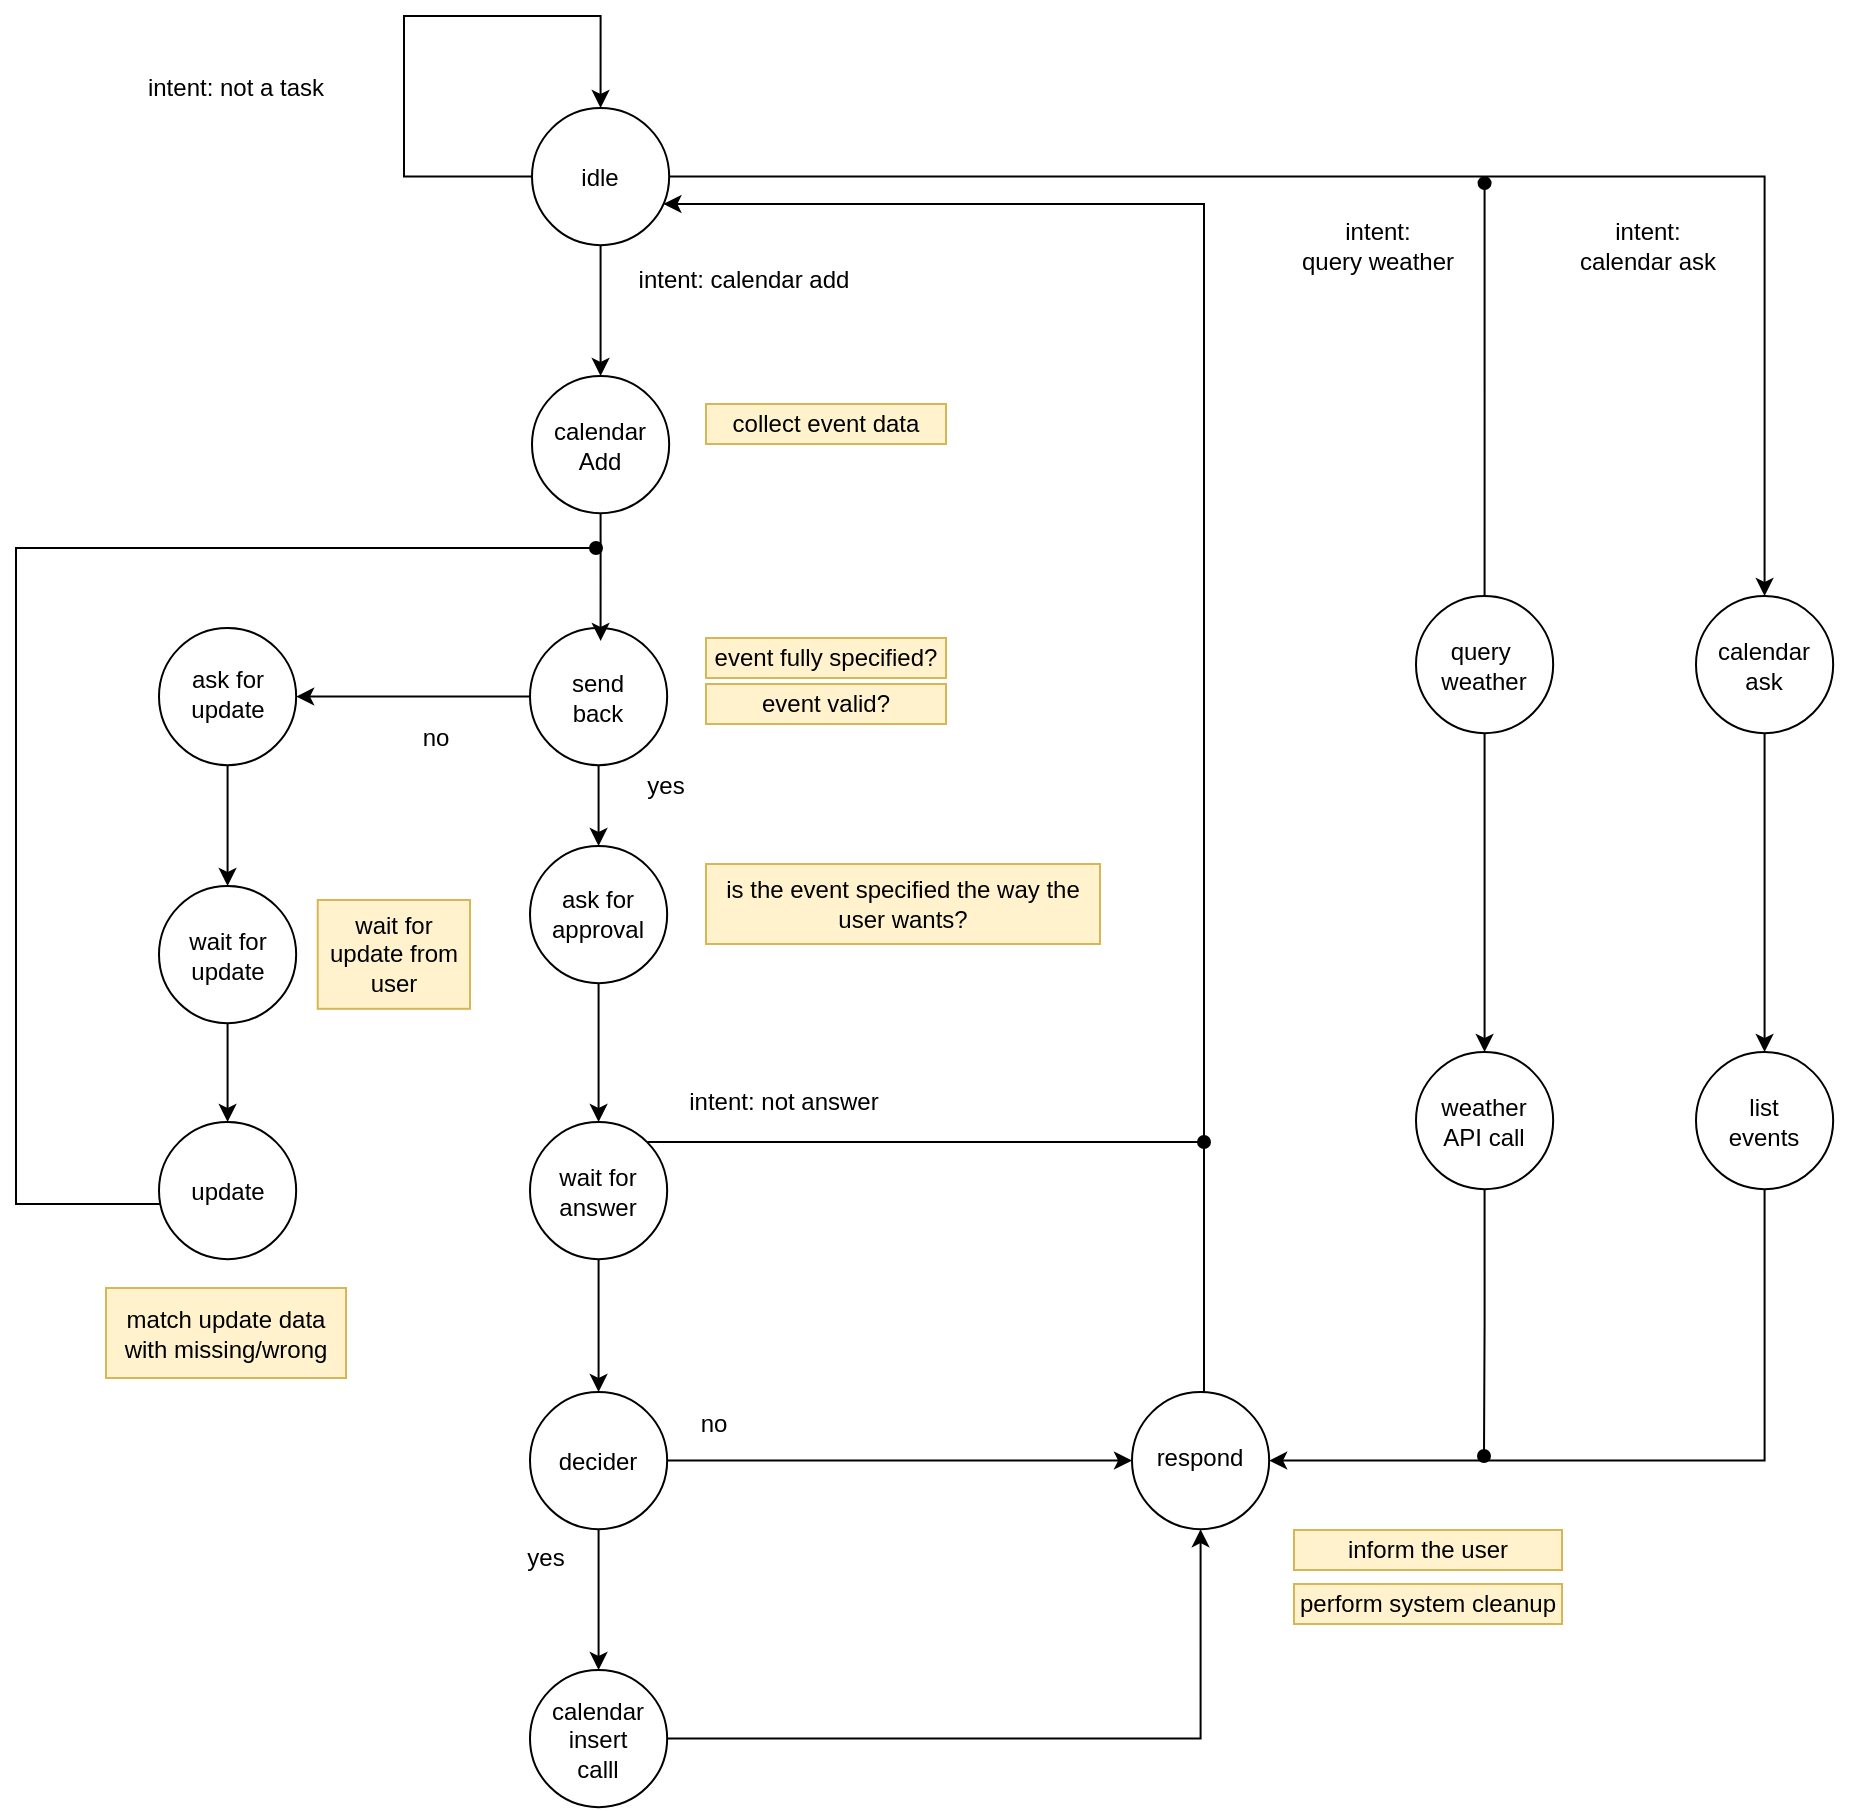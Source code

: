 <mxfile version="13.3.5" type="device"><diagram id="zEZ58AAyhAQ1bCfQQvx7" name="Page-1"><mxGraphModel dx="1399" dy="770" grid="0" gridSize="10" guides="1" tooltips="1" connect="1" arrows="1" fold="1" page="0" pageScale="1" pageWidth="1100" pageHeight="850" background="none" math="0" shadow="0"><root><mxCell id="0"/><mxCell id="1" parent="0"/><mxCell id="7oiK_yVsEpPryBW_GjJS-6" value="" style="group" parent="1" vertex="1" connectable="0"><mxGeometry x="288" y="65" width="77" height="69" as="geometry"/></mxCell><mxCell id="7oiK_yVsEpPryBW_GjJS-1" value="" style="ellipse;whiteSpace=wrap;html=1;aspect=fixed;labelBackgroundColor=none;fillColor=#FFFFFF;" parent="7oiK_yVsEpPryBW_GjJS-6" vertex="1"><mxGeometry width="68.578" height="68.578" as="geometry"/></mxCell><mxCell id="7oiK_yVsEpPryBW_GjJS-2" value="idle" style="text;html=1;strokeColor=none;fillColor=none;align=center;verticalAlign=middle;whiteSpace=wrap;rounded=0;" parent="7oiK_yVsEpPryBW_GjJS-6" vertex="1"><mxGeometry x="12.29" y="24.643" width="44" height="19.714" as="geometry"/></mxCell><mxCell id="7oiK_yVsEpPryBW_GjJS-28" style="edgeStyle=orthogonalEdgeStyle;rounded=0;orthogonalLoop=1;jettySize=auto;html=1;entryX=0.5;entryY=0;entryDx=0;entryDy=0;exitX=0;exitY=0.5;exitDx=0;exitDy=0;" parent="7oiK_yVsEpPryBW_GjJS-6" source="7oiK_yVsEpPryBW_GjJS-1" target="7oiK_yVsEpPryBW_GjJS-1" edge="1"><mxGeometry relative="1" as="geometry"><mxPoint x="12" y="-46" as="targetPoint"/><mxPoint x="-82" y="121" as="sourcePoint"/><Array as="points"><mxPoint x="-64" y="34"/><mxPoint x="-64" y="-46"/><mxPoint x="34" y="-46"/></Array></mxGeometry></mxCell><mxCell id="7oiK_yVsEpPryBW_GjJS-8" value="" style="group" parent="1" vertex="1" connectable="0"><mxGeometry x="288" y="199" width="77" height="69" as="geometry"/></mxCell><mxCell id="7oiK_yVsEpPryBW_GjJS-9" value="" style="ellipse;whiteSpace=wrap;html=1;aspect=fixed;labelBackgroundColor=none;fillColor=#FFFFFF;" parent="7oiK_yVsEpPryBW_GjJS-8" vertex="1"><mxGeometry width="68.578" height="68.578" as="geometry"/></mxCell><mxCell id="7oiK_yVsEpPryBW_GjJS-10" value="calendar&lt;br&gt;Add" style="text;html=1;strokeColor=none;fillColor=none;align=center;verticalAlign=middle;whiteSpace=wrap;rounded=0;" parent="7oiK_yVsEpPryBW_GjJS-8" vertex="1"><mxGeometry x="12.29" y="24.643" width="44" height="19.714" as="geometry"/></mxCell><mxCell id="7oiK_yVsEpPryBW_GjJS-11" style="edgeStyle=orthogonalEdgeStyle;rounded=0;orthogonalLoop=1;jettySize=auto;html=1;exitX=0.5;exitY=1;exitDx=0;exitDy=0;entryX=0.5;entryY=0;entryDx=0;entryDy=0;" parent="1" source="7oiK_yVsEpPryBW_GjJS-1" target="7oiK_yVsEpPryBW_GjJS-9" edge="1"><mxGeometry relative="1" as="geometry"/></mxCell><mxCell id="7oiK_yVsEpPryBW_GjJS-19" value="" style="group" parent="1" vertex="1" connectable="0"><mxGeometry x="287" y="325" width="77" height="69" as="geometry"/></mxCell><mxCell id="7oiK_yVsEpPryBW_GjJS-20" value="" style="ellipse;whiteSpace=wrap;html=1;aspect=fixed;labelBackgroundColor=none;fillColor=#FFFFFF;" parent="7oiK_yVsEpPryBW_GjJS-19" vertex="1"><mxGeometry width="68.578" height="68.578" as="geometry"/></mxCell><mxCell id="7oiK_yVsEpPryBW_GjJS-21" value="send&lt;br&gt;back" style="text;html=1;strokeColor=none;fillColor=none;align=center;verticalAlign=middle;whiteSpace=wrap;rounded=0;" parent="7oiK_yVsEpPryBW_GjJS-19" vertex="1"><mxGeometry x="12.29" y="24.643" width="44" height="19.714" as="geometry"/></mxCell><mxCell id="7oiK_yVsEpPryBW_GjJS-22" style="edgeStyle=orthogonalEdgeStyle;rounded=0;orthogonalLoop=1;jettySize=auto;html=1;" parent="1" source="7oiK_yVsEpPryBW_GjJS-9" edge="1"><mxGeometry relative="1" as="geometry"><mxPoint x="322.289" y="331.447" as="targetPoint"/></mxGeometry></mxCell><mxCell id="7oiK_yVsEpPryBW_GjJS-23" value="" style="group" parent="1" vertex="1" connectable="0"><mxGeometry x="287" y="572" width="77" height="69" as="geometry"/></mxCell><mxCell id="7oiK_yVsEpPryBW_GjJS-24" value="" style="ellipse;whiteSpace=wrap;html=1;aspect=fixed;labelBackgroundColor=none;fillColor=#FFFFFF;" parent="7oiK_yVsEpPryBW_GjJS-23" vertex="1"><mxGeometry width="68.578" height="68.578" as="geometry"/></mxCell><mxCell id="7oiK_yVsEpPryBW_GjJS-25" value="wait for&lt;br&gt;answer" style="text;html=1;strokeColor=none;fillColor=none;align=center;verticalAlign=middle;whiteSpace=wrap;rounded=0;" parent="7oiK_yVsEpPryBW_GjJS-23" vertex="1"><mxGeometry x="12.29" y="24.643" width="44" height="19.714" as="geometry"/></mxCell><mxCell id="7oiK_yVsEpPryBW_GjJS-27" value="intent: calendar add" style="text;html=1;strokeColor=none;fillColor=none;align=center;verticalAlign=middle;whiteSpace=wrap;rounded=0;labelBackgroundColor=none;" parent="1" vertex="1"><mxGeometry x="339" y="141" width="110" height="20" as="geometry"/></mxCell><mxCell id="7oiK_yVsEpPryBW_GjJS-29" value="intent: not a task" style="text;html=1;strokeColor=none;fillColor=none;align=center;verticalAlign=middle;whiteSpace=wrap;rounded=0;labelBackgroundColor=none;" parent="1" vertex="1"><mxGeometry x="85" y="45" width="110" height="20" as="geometry"/></mxCell><mxCell id="7oiK_yVsEpPryBW_GjJS-34" value="event fully specified?" style="text;html=1;strokeColor=#d6b656;fillColor=#fff2cc;align=center;verticalAlign=middle;whiteSpace=wrap;rounded=0;labelBackgroundColor=none;" parent="1" vertex="1"><mxGeometry x="375" y="330" width="120" height="20" as="geometry"/></mxCell><mxCell id="7oiK_yVsEpPryBW_GjJS-35" value="yes" style="text;html=1;strokeColor=none;fillColor=none;align=center;verticalAlign=middle;whiteSpace=wrap;rounded=0;labelBackgroundColor=none;" parent="1" vertex="1"><mxGeometry x="335" y="394" width="40" height="20" as="geometry"/></mxCell><mxCell id="7oiK_yVsEpPryBW_GjJS-36" value="" style="group" parent="1" vertex="1" connectable="0"><mxGeometry x="287" y="846" width="77" height="69" as="geometry"/></mxCell><mxCell id="7oiK_yVsEpPryBW_GjJS-37" value="" style="ellipse;whiteSpace=wrap;html=1;aspect=fixed;labelBackgroundColor=none;fillColor=#FFFFFF;" parent="7oiK_yVsEpPryBW_GjJS-36" vertex="1"><mxGeometry width="68.578" height="68.578" as="geometry"/></mxCell><mxCell id="7oiK_yVsEpPryBW_GjJS-38" value="calendar&lt;br&gt;insert calll" style="text;html=1;strokeColor=none;fillColor=none;align=center;verticalAlign=middle;whiteSpace=wrap;rounded=0;" parent="7oiK_yVsEpPryBW_GjJS-36" vertex="1"><mxGeometry x="12.29" y="24.643" width="44" height="19.714" as="geometry"/></mxCell><mxCell id="7oiK_yVsEpPryBW_GjJS-44" value="" style="group" parent="1" vertex="1" connectable="0"><mxGeometry x="183" y="507" width="114" height="78" as="geometry"/></mxCell><mxCell id="7oiK_yVsEpPryBW_GjJS-43" value="" style="group" parent="7oiK_yVsEpPryBW_GjJS-44" vertex="1" connectable="0"><mxGeometry width="60.538" height="66.444" as="geometry"/></mxCell><mxCell id="7oiK_yVsEpPryBW_GjJS-63" value="wait for&lt;br&gt;update from user" style="text;html=1;strokeColor=#d6b656;fillColor=#fff2cc;align=center;verticalAlign=middle;whiteSpace=wrap;rounded=0;labelBackgroundColor=none;" parent="7oiK_yVsEpPryBW_GjJS-44" vertex="1"><mxGeometry x="-2.14" y="-46" width="76.14" height="54.41" as="geometry"/></mxCell><mxCell id="7oiK_yVsEpPryBW_GjJS-45" value="" style="group" parent="1" vertex="1" connectable="0"><mxGeometry x="101.5" y="454" width="77" height="69" as="geometry"/></mxCell><mxCell id="7oiK_yVsEpPryBW_GjJS-46" value="" style="ellipse;whiteSpace=wrap;html=1;aspect=fixed;labelBackgroundColor=none;fillColor=#FFFFFF;" parent="7oiK_yVsEpPryBW_GjJS-45" vertex="1"><mxGeometry width="68.578" height="68.578" as="geometry"/></mxCell><mxCell id="7oiK_yVsEpPryBW_GjJS-47" value="wait for&lt;br&gt;update" style="text;html=1;strokeColor=none;fillColor=none;align=center;verticalAlign=middle;whiteSpace=wrap;rounded=0;" parent="7oiK_yVsEpPryBW_GjJS-45" vertex="1"><mxGeometry x="12.29" y="24.643" width="44" height="19.714" as="geometry"/></mxCell><mxCell id="7oiK_yVsEpPryBW_GjJS-51" value="no" style="text;html=1;strokeColor=none;fillColor=none;align=center;verticalAlign=middle;whiteSpace=wrap;rounded=0;labelBackgroundColor=none;" parent="1" vertex="1"><mxGeometry x="220" y="369.5" width="40" height="20" as="geometry"/></mxCell><mxCell id="7oiK_yVsEpPryBW_GjJS-52" value="" style="group" parent="1" vertex="1" connectable="0"><mxGeometry x="101.5" y="572" width="77" height="69" as="geometry"/></mxCell><mxCell id="7oiK_yVsEpPryBW_GjJS-53" value="" style="ellipse;whiteSpace=wrap;html=1;aspect=fixed;labelBackgroundColor=none;fillColor=#FFFFFF;" parent="7oiK_yVsEpPryBW_GjJS-52" vertex="1"><mxGeometry width="68.578" height="68.578" as="geometry"/></mxCell><mxCell id="7oiK_yVsEpPryBW_GjJS-54" value="update" style="text;html=1;strokeColor=none;fillColor=none;align=center;verticalAlign=middle;whiteSpace=wrap;rounded=0;" parent="7oiK_yVsEpPryBW_GjJS-52" vertex="1"><mxGeometry x="12.29" y="24.643" width="44" height="19.714" as="geometry"/></mxCell><mxCell id="7oiK_yVsEpPryBW_GjJS-55" style="edgeStyle=orthogonalEdgeStyle;rounded=0;orthogonalLoop=1;jettySize=auto;html=1;exitX=0.5;exitY=1;exitDx=0;exitDy=0;" parent="1" source="7oiK_yVsEpPryBW_GjJS-46" target="7oiK_yVsEpPryBW_GjJS-53" edge="1"><mxGeometry relative="1" as="geometry"/></mxCell><mxCell id="7oiK_yVsEpPryBW_GjJS-56" style="edgeStyle=orthogonalEdgeStyle;rounded=0;orthogonalLoop=1;jettySize=auto;html=1;endArrow=oval;endFill=1;" parent="1" source="7oiK_yVsEpPryBW_GjJS-53" edge="1"><mxGeometry relative="1" as="geometry"><mxPoint x="320" y="285" as="targetPoint"/><Array as="points"><mxPoint x="30" y="613"/><mxPoint x="30" y="285"/></Array></mxGeometry></mxCell><mxCell id="7oiK_yVsEpPryBW_GjJS-57" value="" style="group" parent="1" vertex="1" connectable="0"><mxGeometry x="287" y="707" width="77" height="69" as="geometry"/></mxCell><mxCell id="7oiK_yVsEpPryBW_GjJS-58" value="" style="ellipse;whiteSpace=wrap;html=1;aspect=fixed;labelBackgroundColor=none;fillColor=#FFFFFF;" parent="7oiK_yVsEpPryBW_GjJS-57" vertex="1"><mxGeometry width="68.578" height="68.578" as="geometry"/></mxCell><mxCell id="7oiK_yVsEpPryBW_GjJS-59" value="decider" style="text;html=1;strokeColor=none;fillColor=none;align=center;verticalAlign=middle;whiteSpace=wrap;rounded=0;" parent="7oiK_yVsEpPryBW_GjJS-57" vertex="1"><mxGeometry x="12.29" y="24.643" width="44" height="19.714" as="geometry"/></mxCell><mxCell id="7oiK_yVsEpPryBW_GjJS-61" value="is the event specified the way the user wants?" style="text;html=1;strokeColor=#d6b656;fillColor=#fff2cc;align=center;verticalAlign=middle;whiteSpace=wrap;rounded=0;labelBackgroundColor=none;" parent="1" vertex="1"><mxGeometry x="375" y="443" width="197" height="40" as="geometry"/></mxCell><mxCell id="7oiK_yVsEpPryBW_GjJS-66" value="" style="group" parent="1" vertex="1" connectable="0"><mxGeometry x="588" y="707" width="77" height="69" as="geometry"/></mxCell><mxCell id="7oiK_yVsEpPryBW_GjJS-80" style="edgeStyle=orthogonalEdgeStyle;rounded=0;orthogonalLoop=1;jettySize=auto;html=1;exitX=1;exitY=1;exitDx=0;exitDy=0;entryX=1;entryY=1;entryDx=0;entryDy=0;endArrow=oval;endFill=1;" parent="7oiK_yVsEpPryBW_GjJS-66" source="7oiK_yVsEpPryBW_GjJS-67" target="7oiK_yVsEpPryBW_GjJS-68" edge="1"><mxGeometry relative="1" as="geometry"/></mxCell><mxCell id="7oiK_yVsEpPryBW_GjJS-67" value="" style="ellipse;whiteSpace=wrap;html=1;aspect=fixed;labelBackgroundColor=none;fillColor=#FFFFFF;" parent="7oiK_yVsEpPryBW_GjJS-66" vertex="1"><mxGeometry width="68.578" height="68.578" as="geometry"/></mxCell><mxCell id="7oiK_yVsEpPryBW_GjJS-68" value="respond" style="text;html=1;strokeColor=none;fillColor=none;align=center;verticalAlign=middle;whiteSpace=wrap;rounded=0;" parent="7oiK_yVsEpPryBW_GjJS-66" vertex="1"><mxGeometry x="12.29" y="24.64" width="43.71" height="16.36" as="geometry"/></mxCell><mxCell id="7oiK_yVsEpPryBW_GjJS-69" style="edgeStyle=orthogonalEdgeStyle;rounded=0;orthogonalLoop=1;jettySize=auto;html=1;exitX=0.5;exitY=0;exitDx=0;exitDy=0;" parent="1" source="7oiK_yVsEpPryBW_GjJS-67" target="7oiK_yVsEpPryBW_GjJS-1" edge="1"><mxGeometry relative="1" as="geometry"><mxPoint x="624.289" y="90" as="targetPoint"/><Array as="points"><mxPoint x="624" y="707"/><mxPoint x="624" y="113"/></Array></mxGeometry></mxCell><mxCell id="7oiK_yVsEpPryBW_GjJS-70" style="edgeStyle=orthogonalEdgeStyle;rounded=0;orthogonalLoop=1;jettySize=auto;html=1;entryX=0;entryY=0.5;entryDx=0;entryDy=0;" parent="1" source="7oiK_yVsEpPryBW_GjJS-58" target="7oiK_yVsEpPryBW_GjJS-67" edge="1"><mxGeometry relative="1" as="geometry"/></mxCell><mxCell id="7oiK_yVsEpPryBW_GjJS-72" style="edgeStyle=orthogonalEdgeStyle;rounded=0;orthogonalLoop=1;jettySize=auto;html=1;entryX=0.5;entryY=1;entryDx=0;entryDy=0;" parent="1" source="7oiK_yVsEpPryBW_GjJS-37" target="7oiK_yVsEpPryBW_GjJS-67" edge="1"><mxGeometry relative="1" as="geometry"/></mxCell><mxCell id="7oiK_yVsEpPryBW_GjJS-73" value="no" style="text;html=1;strokeColor=none;fillColor=none;align=center;verticalAlign=middle;whiteSpace=wrap;rounded=0;labelBackgroundColor=none;" parent="1" vertex="1"><mxGeometry x="359" y="713" width="40" height="20" as="geometry"/></mxCell><mxCell id="7oiK_yVsEpPryBW_GjJS-74" value="yes" style="text;html=1;strokeColor=none;fillColor=none;align=center;verticalAlign=middle;whiteSpace=wrap;rounded=0;labelBackgroundColor=none;" parent="1" vertex="1"><mxGeometry x="275" y="780" width="40" height="20" as="geometry"/></mxCell><mxCell id="7oiK_yVsEpPryBW_GjJS-75" style="edgeStyle=orthogonalEdgeStyle;rounded=0;orthogonalLoop=1;jettySize=auto;html=1;exitX=1;exitY=0;exitDx=0;exitDy=0;endArrow=oval;endFill=1;" parent="1" source="7oiK_yVsEpPryBW_GjJS-24" edge="1"><mxGeometry relative="1" as="geometry"><mxPoint x="624" y="582" as="targetPoint"/></mxGeometry></mxCell><mxCell id="7oiK_yVsEpPryBW_GjJS-76" value="intent: not answer" style="text;html=1;strokeColor=none;fillColor=none;align=center;verticalAlign=middle;whiteSpace=wrap;rounded=0;labelBackgroundColor=none;" parent="1" vertex="1"><mxGeometry x="359" y="552" width="110" height="20" as="geometry"/></mxCell><mxCell id="7oiK_yVsEpPryBW_GjJS-81" value="event valid?" style="text;html=1;strokeColor=#d6b656;fillColor=#fff2cc;align=center;verticalAlign=middle;whiteSpace=wrap;rounded=0;labelBackgroundColor=none;" parent="1" vertex="1"><mxGeometry x="375" y="353" width="120" height="20" as="geometry"/></mxCell><mxCell id="7oiK_yVsEpPryBW_GjJS-83" value="" style="group" parent="1" vertex="1" connectable="0"><mxGeometry x="101.5" y="325" width="77" height="69" as="geometry"/></mxCell><mxCell id="7oiK_yVsEpPryBW_GjJS-84" style="edgeStyle=orthogonalEdgeStyle;rounded=0;orthogonalLoop=1;jettySize=auto;html=1;exitX=1;exitY=1;exitDx=0;exitDy=0;entryX=1;entryY=1;entryDx=0;entryDy=0;endArrow=oval;endFill=1;" parent="7oiK_yVsEpPryBW_GjJS-83" source="7oiK_yVsEpPryBW_GjJS-85" target="7oiK_yVsEpPryBW_GjJS-86" edge="1"><mxGeometry relative="1" as="geometry"/></mxCell><mxCell id="7oiK_yVsEpPryBW_GjJS-85" value="" style="ellipse;whiteSpace=wrap;html=1;aspect=fixed;labelBackgroundColor=none;fillColor=#FFFFFF;" parent="7oiK_yVsEpPryBW_GjJS-83" vertex="1"><mxGeometry width="68.578" height="68.578" as="geometry"/></mxCell><mxCell id="7oiK_yVsEpPryBW_GjJS-86" value="ask for update" style="text;html=1;strokeColor=none;fillColor=none;align=center;verticalAlign=middle;whiteSpace=wrap;rounded=0;" parent="7oiK_yVsEpPryBW_GjJS-83" vertex="1"><mxGeometry x="12.29" y="24.64" width="43.71" height="16.36" as="geometry"/></mxCell><mxCell id="7oiK_yVsEpPryBW_GjJS-96" style="edgeStyle=orthogonalEdgeStyle;rounded=0;orthogonalLoop=1;jettySize=auto;html=1;endArrow=classic;endFill=1;entryX=1;entryY=0.5;entryDx=0;entryDy=0;" parent="1" source="7oiK_yVsEpPryBW_GjJS-20" target="7oiK_yVsEpPryBW_GjJS-85" edge="1"><mxGeometry relative="1" as="geometry"><mxPoint x="181.377" y="359.289" as="targetPoint"/></mxGeometry></mxCell><mxCell id="7oiK_yVsEpPryBW_GjJS-97" style="edgeStyle=orthogonalEdgeStyle;rounded=0;orthogonalLoop=1;jettySize=auto;html=1;entryX=0.5;entryY=0;entryDx=0;entryDy=0;endArrow=classic;endFill=1;" parent="1" source="7oiK_yVsEpPryBW_GjJS-85" target="7oiK_yVsEpPryBW_GjJS-46" edge="1"><mxGeometry relative="1" as="geometry"/></mxCell><mxCell id="7oiK_yVsEpPryBW_GjJS-102" style="edgeStyle=orthogonalEdgeStyle;rounded=0;orthogonalLoop=1;jettySize=auto;html=1;entryX=0.5;entryY=0;entryDx=0;entryDy=0;endArrow=classic;endFill=1;" parent="1" source="7oiK_yVsEpPryBW_GjJS-58" target="7oiK_yVsEpPryBW_GjJS-37" edge="1"><mxGeometry relative="1" as="geometry"/></mxCell><mxCell id="7oiK_yVsEpPryBW_GjJS-106" style="edgeStyle=orthogonalEdgeStyle;rounded=0;orthogonalLoop=1;jettySize=auto;html=1;exitX=0.5;exitY=1;exitDx=0;exitDy=0;endArrow=classic;endFill=1;" parent="1" source="7oiK_yVsEpPryBW_GjJS-24" target="7oiK_yVsEpPryBW_GjJS-58" edge="1"><mxGeometry relative="1" as="geometry"/></mxCell><mxCell id="7oiK_yVsEpPryBW_GjJS-108" value="" style="group" parent="1" vertex="1" connectable="0"><mxGeometry x="287" y="434" width="77" height="69" as="geometry"/></mxCell><mxCell id="7oiK_yVsEpPryBW_GjJS-109" style="edgeStyle=orthogonalEdgeStyle;rounded=0;orthogonalLoop=1;jettySize=auto;html=1;exitX=1;exitY=1;exitDx=0;exitDy=0;entryX=1;entryY=1;entryDx=0;entryDy=0;endArrow=oval;endFill=1;" parent="7oiK_yVsEpPryBW_GjJS-108" source="7oiK_yVsEpPryBW_GjJS-110" target="7oiK_yVsEpPryBW_GjJS-111" edge="1"><mxGeometry relative="1" as="geometry"/></mxCell><mxCell id="7oiK_yVsEpPryBW_GjJS-110" value="" style="ellipse;whiteSpace=wrap;html=1;aspect=fixed;labelBackgroundColor=none;fillColor=#FFFFFF;" parent="7oiK_yVsEpPryBW_GjJS-108" vertex="1"><mxGeometry width="68.578" height="68.578" as="geometry"/></mxCell><mxCell id="7oiK_yVsEpPryBW_GjJS-111" value="ask for approval" style="text;html=1;strokeColor=none;fillColor=none;align=center;verticalAlign=middle;whiteSpace=wrap;rounded=0;" parent="7oiK_yVsEpPryBW_GjJS-108" vertex="1"><mxGeometry x="12.29" y="25.64" width="43.71" height="16.36" as="geometry"/></mxCell><mxCell id="7oiK_yVsEpPryBW_GjJS-112" style="edgeStyle=orthogonalEdgeStyle;rounded=0;orthogonalLoop=1;jettySize=auto;html=1;exitX=0.5;exitY=1;exitDx=0;exitDy=0;endArrow=classic;endFill=1;" parent="1" source="7oiK_yVsEpPryBW_GjJS-20" target="7oiK_yVsEpPryBW_GjJS-110" edge="1"><mxGeometry relative="1" as="geometry"/></mxCell><mxCell id="7oiK_yVsEpPryBW_GjJS-113" style="edgeStyle=orthogonalEdgeStyle;rounded=0;orthogonalLoop=1;jettySize=auto;html=1;exitX=0.5;exitY=1;exitDx=0;exitDy=0;entryX=0.5;entryY=0;entryDx=0;entryDy=0;endArrow=classic;endFill=1;" parent="1" source="7oiK_yVsEpPryBW_GjJS-110" target="7oiK_yVsEpPryBW_GjJS-24" edge="1"><mxGeometry relative="1" as="geometry"/></mxCell><mxCell id="7oiK_yVsEpPryBW_GjJS-115" value="perform system cleanup" style="text;html=1;strokeColor=#d6b656;fillColor=#fff2cc;align=center;verticalAlign=middle;whiteSpace=wrap;rounded=0;labelBackgroundColor=none;" parent="1" vertex="1"><mxGeometry x="669" y="803" width="134" height="20" as="geometry"/></mxCell><mxCell id="7oiK_yVsEpPryBW_GjJS-116" value="match update data with missing/wrong" style="text;html=1;strokeColor=#d6b656;fillColor=#fff2cc;align=center;verticalAlign=middle;whiteSpace=wrap;rounded=0;labelBackgroundColor=none;" parent="1" vertex="1"><mxGeometry x="75" y="655" width="120" height="45" as="geometry"/></mxCell><mxCell id="7oiK_yVsEpPryBW_GjJS-117" value="collect event data" style="text;html=1;strokeColor=#d6b656;fillColor=#fff2cc;align=center;verticalAlign=middle;whiteSpace=wrap;rounded=0;labelBackgroundColor=none;" parent="1" vertex="1"><mxGeometry x="375" y="213" width="120" height="20" as="geometry"/></mxCell><mxCell id="7oiK_yVsEpPryBW_GjJS-118" value="inform the user" style="text;html=1;strokeColor=#d6b656;fillColor=#fff2cc;align=center;verticalAlign=middle;whiteSpace=wrap;rounded=0;labelBackgroundColor=none;" parent="1" vertex="1"><mxGeometry x="669" y="776" width="134" height="20" as="geometry"/></mxCell><mxCell id="49PSsPyr_GEPfnwacwOp-1" value="" style="group" vertex="1" connectable="0" parent="1"><mxGeometry x="730" y="309" width="77" height="69" as="geometry"/></mxCell><mxCell id="49PSsPyr_GEPfnwacwOp-2" value="" style="ellipse;whiteSpace=wrap;html=1;aspect=fixed;labelBackgroundColor=none;fillColor=#FFFFFF;" vertex="1" parent="49PSsPyr_GEPfnwacwOp-1"><mxGeometry width="68.578" height="68.578" as="geometry"/></mxCell><mxCell id="49PSsPyr_GEPfnwacwOp-3" value="query&amp;nbsp;&lt;br&gt;weather" style="text;html=1;strokeColor=none;fillColor=none;align=center;verticalAlign=middle;whiteSpace=wrap;rounded=0;" vertex="1" parent="49PSsPyr_GEPfnwacwOp-1"><mxGeometry x="12.29" y="24.643" width="44" height="19.714" as="geometry"/></mxCell><mxCell id="49PSsPyr_GEPfnwacwOp-5" value="" style="group" vertex="1" connectable="0" parent="1"><mxGeometry x="730" y="537" width="77" height="69" as="geometry"/></mxCell><mxCell id="49PSsPyr_GEPfnwacwOp-6" value="" style="ellipse;whiteSpace=wrap;html=1;aspect=fixed;labelBackgroundColor=none;fillColor=#FFFFFF;" vertex="1" parent="49PSsPyr_GEPfnwacwOp-5"><mxGeometry width="68.578" height="68.578" as="geometry"/></mxCell><mxCell id="49PSsPyr_GEPfnwacwOp-7" value="weather&lt;br&gt;API call" style="text;html=1;strokeColor=none;fillColor=none;align=center;verticalAlign=middle;whiteSpace=wrap;rounded=0;" vertex="1" parent="49PSsPyr_GEPfnwacwOp-5"><mxGeometry x="12.29" y="24.643" width="44" height="19.714" as="geometry"/></mxCell><mxCell id="49PSsPyr_GEPfnwacwOp-8" style="edgeStyle=orthogonalEdgeStyle;rounded=0;orthogonalLoop=1;jettySize=auto;html=1;exitX=0.5;exitY=1;exitDx=0;exitDy=0;entryX=0.5;entryY=0;entryDx=0;entryDy=0;" edge="1" parent="1" source="49PSsPyr_GEPfnwacwOp-2" target="49PSsPyr_GEPfnwacwOp-6"><mxGeometry relative="1" as="geometry"/></mxCell><mxCell id="49PSsPyr_GEPfnwacwOp-10" value="intent: &lt;br&gt;query weather" style="text;html=1;strokeColor=none;fillColor=none;align=center;verticalAlign=middle;whiteSpace=wrap;rounded=0;labelBackgroundColor=none;" vertex="1" parent="1"><mxGeometry x="656" y="124" width="110" height="20" as="geometry"/></mxCell><mxCell id="49PSsPyr_GEPfnwacwOp-28" value="" style="group" vertex="1" connectable="0" parent="1"><mxGeometry x="870" y="309" width="77" height="69" as="geometry"/></mxCell><mxCell id="49PSsPyr_GEPfnwacwOp-29" value="" style="ellipse;whiteSpace=wrap;html=1;aspect=fixed;labelBackgroundColor=none;fillColor=#FFFFFF;" vertex="1" parent="49PSsPyr_GEPfnwacwOp-28"><mxGeometry width="68.578" height="68.578" as="geometry"/></mxCell><mxCell id="49PSsPyr_GEPfnwacwOp-30" value="calendar&lt;br&gt;ask" style="text;html=1;strokeColor=none;fillColor=none;align=center;verticalAlign=middle;whiteSpace=wrap;rounded=0;" vertex="1" parent="49PSsPyr_GEPfnwacwOp-28"><mxGeometry x="12.29" y="24.643" width="44" height="19.714" as="geometry"/></mxCell><mxCell id="49PSsPyr_GEPfnwacwOp-31" value="" style="group" vertex="1" connectable="0" parent="1"><mxGeometry x="870" y="537" width="77" height="69" as="geometry"/></mxCell><mxCell id="49PSsPyr_GEPfnwacwOp-32" value="" style="ellipse;whiteSpace=wrap;html=1;aspect=fixed;labelBackgroundColor=none;fillColor=#FFFFFF;" vertex="1" parent="49PSsPyr_GEPfnwacwOp-31"><mxGeometry width="68.578" height="68.578" as="geometry"/></mxCell><mxCell id="49PSsPyr_GEPfnwacwOp-33" value="list events" style="text;html=1;strokeColor=none;fillColor=none;align=center;verticalAlign=middle;whiteSpace=wrap;rounded=0;" vertex="1" parent="49PSsPyr_GEPfnwacwOp-31"><mxGeometry x="12.29" y="24.643" width="44" height="19.714" as="geometry"/></mxCell><mxCell id="49PSsPyr_GEPfnwacwOp-34" style="edgeStyle=orthogonalEdgeStyle;rounded=0;orthogonalLoop=1;jettySize=auto;html=1;exitX=0.5;exitY=1;exitDx=0;exitDy=0;entryX=0.5;entryY=0;entryDx=0;entryDy=0;" edge="1" parent="1" source="49PSsPyr_GEPfnwacwOp-29" target="49PSsPyr_GEPfnwacwOp-32"><mxGeometry relative="1" as="geometry"/></mxCell><mxCell id="49PSsPyr_GEPfnwacwOp-36" style="edgeStyle=orthogonalEdgeStyle;rounded=0;orthogonalLoop=1;jettySize=auto;html=1;exitX=1;exitY=0.5;exitDx=0;exitDy=0;" edge="1" parent="1" source="7oiK_yVsEpPryBW_GjJS-1" target="49PSsPyr_GEPfnwacwOp-29"><mxGeometry relative="1" as="geometry"/></mxCell><mxCell id="49PSsPyr_GEPfnwacwOp-37" style="edgeStyle=orthogonalEdgeStyle;rounded=0;orthogonalLoop=1;jettySize=auto;html=1;exitX=0.5;exitY=1;exitDx=0;exitDy=0;entryX=1;entryY=0.5;entryDx=0;entryDy=0;" edge="1" parent="1" source="49PSsPyr_GEPfnwacwOp-32" target="7oiK_yVsEpPryBW_GjJS-67"><mxGeometry relative="1" as="geometry"/></mxCell><mxCell id="49PSsPyr_GEPfnwacwOp-38" style="edgeStyle=orthogonalEdgeStyle;rounded=0;orthogonalLoop=1;jettySize=auto;html=1;endArrow=oval;endFill=1;" edge="1" parent="1" source="49PSsPyr_GEPfnwacwOp-6"><mxGeometry relative="1" as="geometry"><mxPoint x="764" y="739" as="targetPoint"/></mxGeometry></mxCell><mxCell id="49PSsPyr_GEPfnwacwOp-39" style="edgeStyle=orthogonalEdgeStyle;rounded=0;orthogonalLoop=1;jettySize=auto;html=1;endArrow=oval;endFill=1;" edge="1" parent="1" source="49PSsPyr_GEPfnwacwOp-2"><mxGeometry relative="1" as="geometry"><mxPoint x="764.289" y="102.558" as="targetPoint"/></mxGeometry></mxCell><mxCell id="49PSsPyr_GEPfnwacwOp-47" value="intent: &lt;br&gt;calendar ask" style="text;html=1;strokeColor=none;fillColor=none;align=center;verticalAlign=middle;whiteSpace=wrap;rounded=0;labelBackgroundColor=none;" vertex="1" parent="1"><mxGeometry x="791" y="124" width="110" height="20" as="geometry"/></mxCell></root></mxGraphModel></diagram></mxfile>